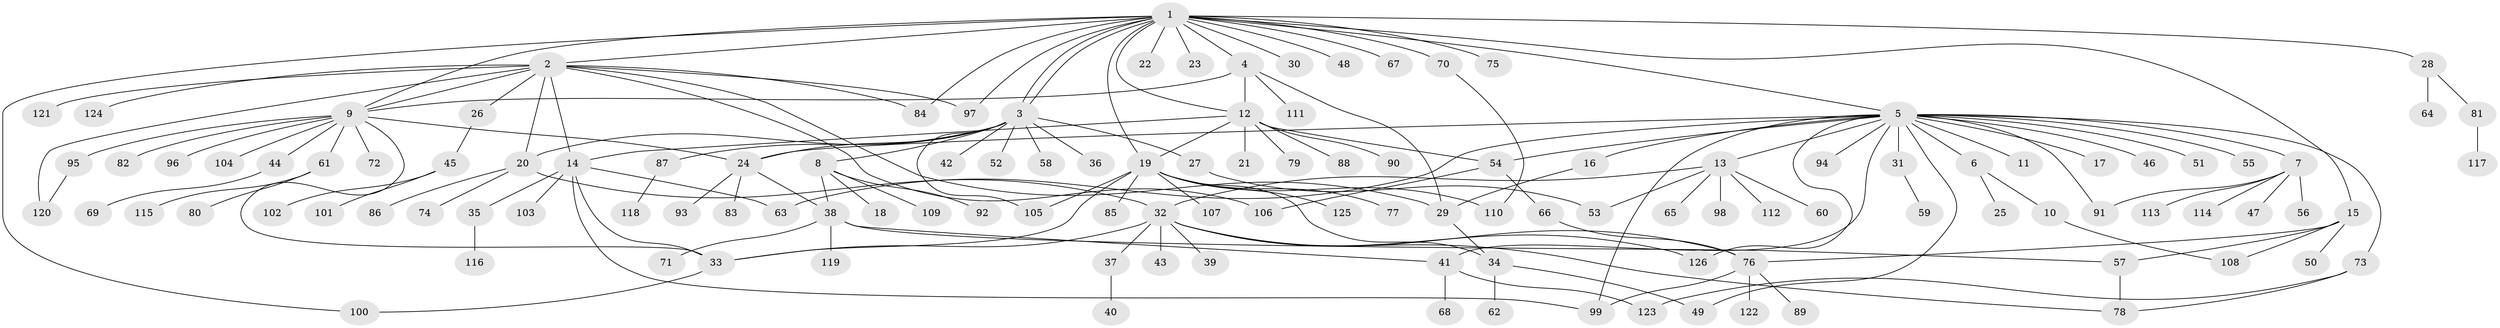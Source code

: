 // coarse degree distribution, {1: 0.43137254901960786, 7: 0.0392156862745098, 16: 0.0196078431372549, 8: 0.0196078431372549, 2: 0.1568627450980392, 4: 0.1568627450980392, 14: 0.0196078431372549, 3: 0.0392156862745098, 6: 0.0392156862745098, 5: 0.0392156862745098, 9: 0.0392156862745098}
// Generated by graph-tools (version 1.1) at 2025/36/03/04/25 23:36:40]
// undirected, 126 vertices, 165 edges
graph export_dot {
  node [color=gray90,style=filled];
  1;
  2;
  3;
  4;
  5;
  6;
  7;
  8;
  9;
  10;
  11;
  12;
  13;
  14;
  15;
  16;
  17;
  18;
  19;
  20;
  21;
  22;
  23;
  24;
  25;
  26;
  27;
  28;
  29;
  30;
  31;
  32;
  33;
  34;
  35;
  36;
  37;
  38;
  39;
  40;
  41;
  42;
  43;
  44;
  45;
  46;
  47;
  48;
  49;
  50;
  51;
  52;
  53;
  54;
  55;
  56;
  57;
  58;
  59;
  60;
  61;
  62;
  63;
  64;
  65;
  66;
  67;
  68;
  69;
  70;
  71;
  72;
  73;
  74;
  75;
  76;
  77;
  78;
  79;
  80;
  81;
  82;
  83;
  84;
  85;
  86;
  87;
  88;
  89;
  90;
  91;
  92;
  93;
  94;
  95;
  96;
  97;
  98;
  99;
  100;
  101;
  102;
  103;
  104;
  105;
  106;
  107;
  108;
  109;
  110;
  111;
  112;
  113;
  114;
  115;
  116;
  117;
  118;
  119;
  120;
  121;
  122;
  123;
  124;
  125;
  126;
  1 -- 2;
  1 -- 3;
  1 -- 3;
  1 -- 4;
  1 -- 5;
  1 -- 9;
  1 -- 12;
  1 -- 15;
  1 -- 19;
  1 -- 22;
  1 -- 23;
  1 -- 28;
  1 -- 30;
  1 -- 48;
  1 -- 67;
  1 -- 70;
  1 -- 75;
  1 -- 84;
  1 -- 97;
  1 -- 100;
  2 -- 9;
  2 -- 14;
  2 -- 20;
  2 -- 26;
  2 -- 29;
  2 -- 84;
  2 -- 97;
  2 -- 106;
  2 -- 120;
  2 -- 121;
  2 -- 124;
  3 -- 8;
  3 -- 20;
  3 -- 24;
  3 -- 27;
  3 -- 36;
  3 -- 42;
  3 -- 52;
  3 -- 58;
  3 -- 87;
  3 -- 105;
  4 -- 9;
  4 -- 12;
  4 -- 29;
  4 -- 111;
  5 -- 6;
  5 -- 7;
  5 -- 11;
  5 -- 13;
  5 -- 16;
  5 -- 17;
  5 -- 24;
  5 -- 31;
  5 -- 41;
  5 -- 46;
  5 -- 49;
  5 -- 51;
  5 -- 54;
  5 -- 55;
  5 -- 63;
  5 -- 73;
  5 -- 91;
  5 -- 94;
  5 -- 99;
  5 -- 126;
  6 -- 10;
  6 -- 25;
  7 -- 47;
  7 -- 56;
  7 -- 91;
  7 -- 113;
  7 -- 114;
  8 -- 18;
  8 -- 38;
  8 -- 92;
  8 -- 109;
  9 -- 24;
  9 -- 33;
  9 -- 44;
  9 -- 61;
  9 -- 72;
  9 -- 82;
  9 -- 95;
  9 -- 96;
  9 -- 104;
  10 -- 108;
  12 -- 14;
  12 -- 19;
  12 -- 21;
  12 -- 54;
  12 -- 79;
  12 -- 88;
  12 -- 90;
  13 -- 32;
  13 -- 53;
  13 -- 60;
  13 -- 65;
  13 -- 98;
  13 -- 112;
  14 -- 33;
  14 -- 35;
  14 -- 63;
  14 -- 99;
  14 -- 103;
  15 -- 50;
  15 -- 57;
  15 -- 76;
  15 -- 108;
  16 -- 29;
  19 -- 33;
  19 -- 34;
  19 -- 77;
  19 -- 85;
  19 -- 105;
  19 -- 107;
  19 -- 110;
  19 -- 125;
  20 -- 32;
  20 -- 74;
  20 -- 86;
  24 -- 38;
  24 -- 83;
  24 -- 93;
  26 -- 45;
  27 -- 53;
  28 -- 64;
  28 -- 81;
  29 -- 34;
  31 -- 59;
  32 -- 33;
  32 -- 37;
  32 -- 39;
  32 -- 43;
  32 -- 76;
  32 -- 78;
  32 -- 126;
  33 -- 100;
  34 -- 49;
  34 -- 62;
  35 -- 116;
  37 -- 40;
  38 -- 41;
  38 -- 57;
  38 -- 71;
  38 -- 119;
  41 -- 68;
  41 -- 123;
  44 -- 69;
  45 -- 101;
  45 -- 102;
  54 -- 66;
  54 -- 106;
  57 -- 78;
  61 -- 80;
  61 -- 115;
  66 -- 76;
  70 -- 110;
  73 -- 78;
  73 -- 123;
  76 -- 89;
  76 -- 99;
  76 -- 122;
  81 -- 117;
  87 -- 118;
  95 -- 120;
}
